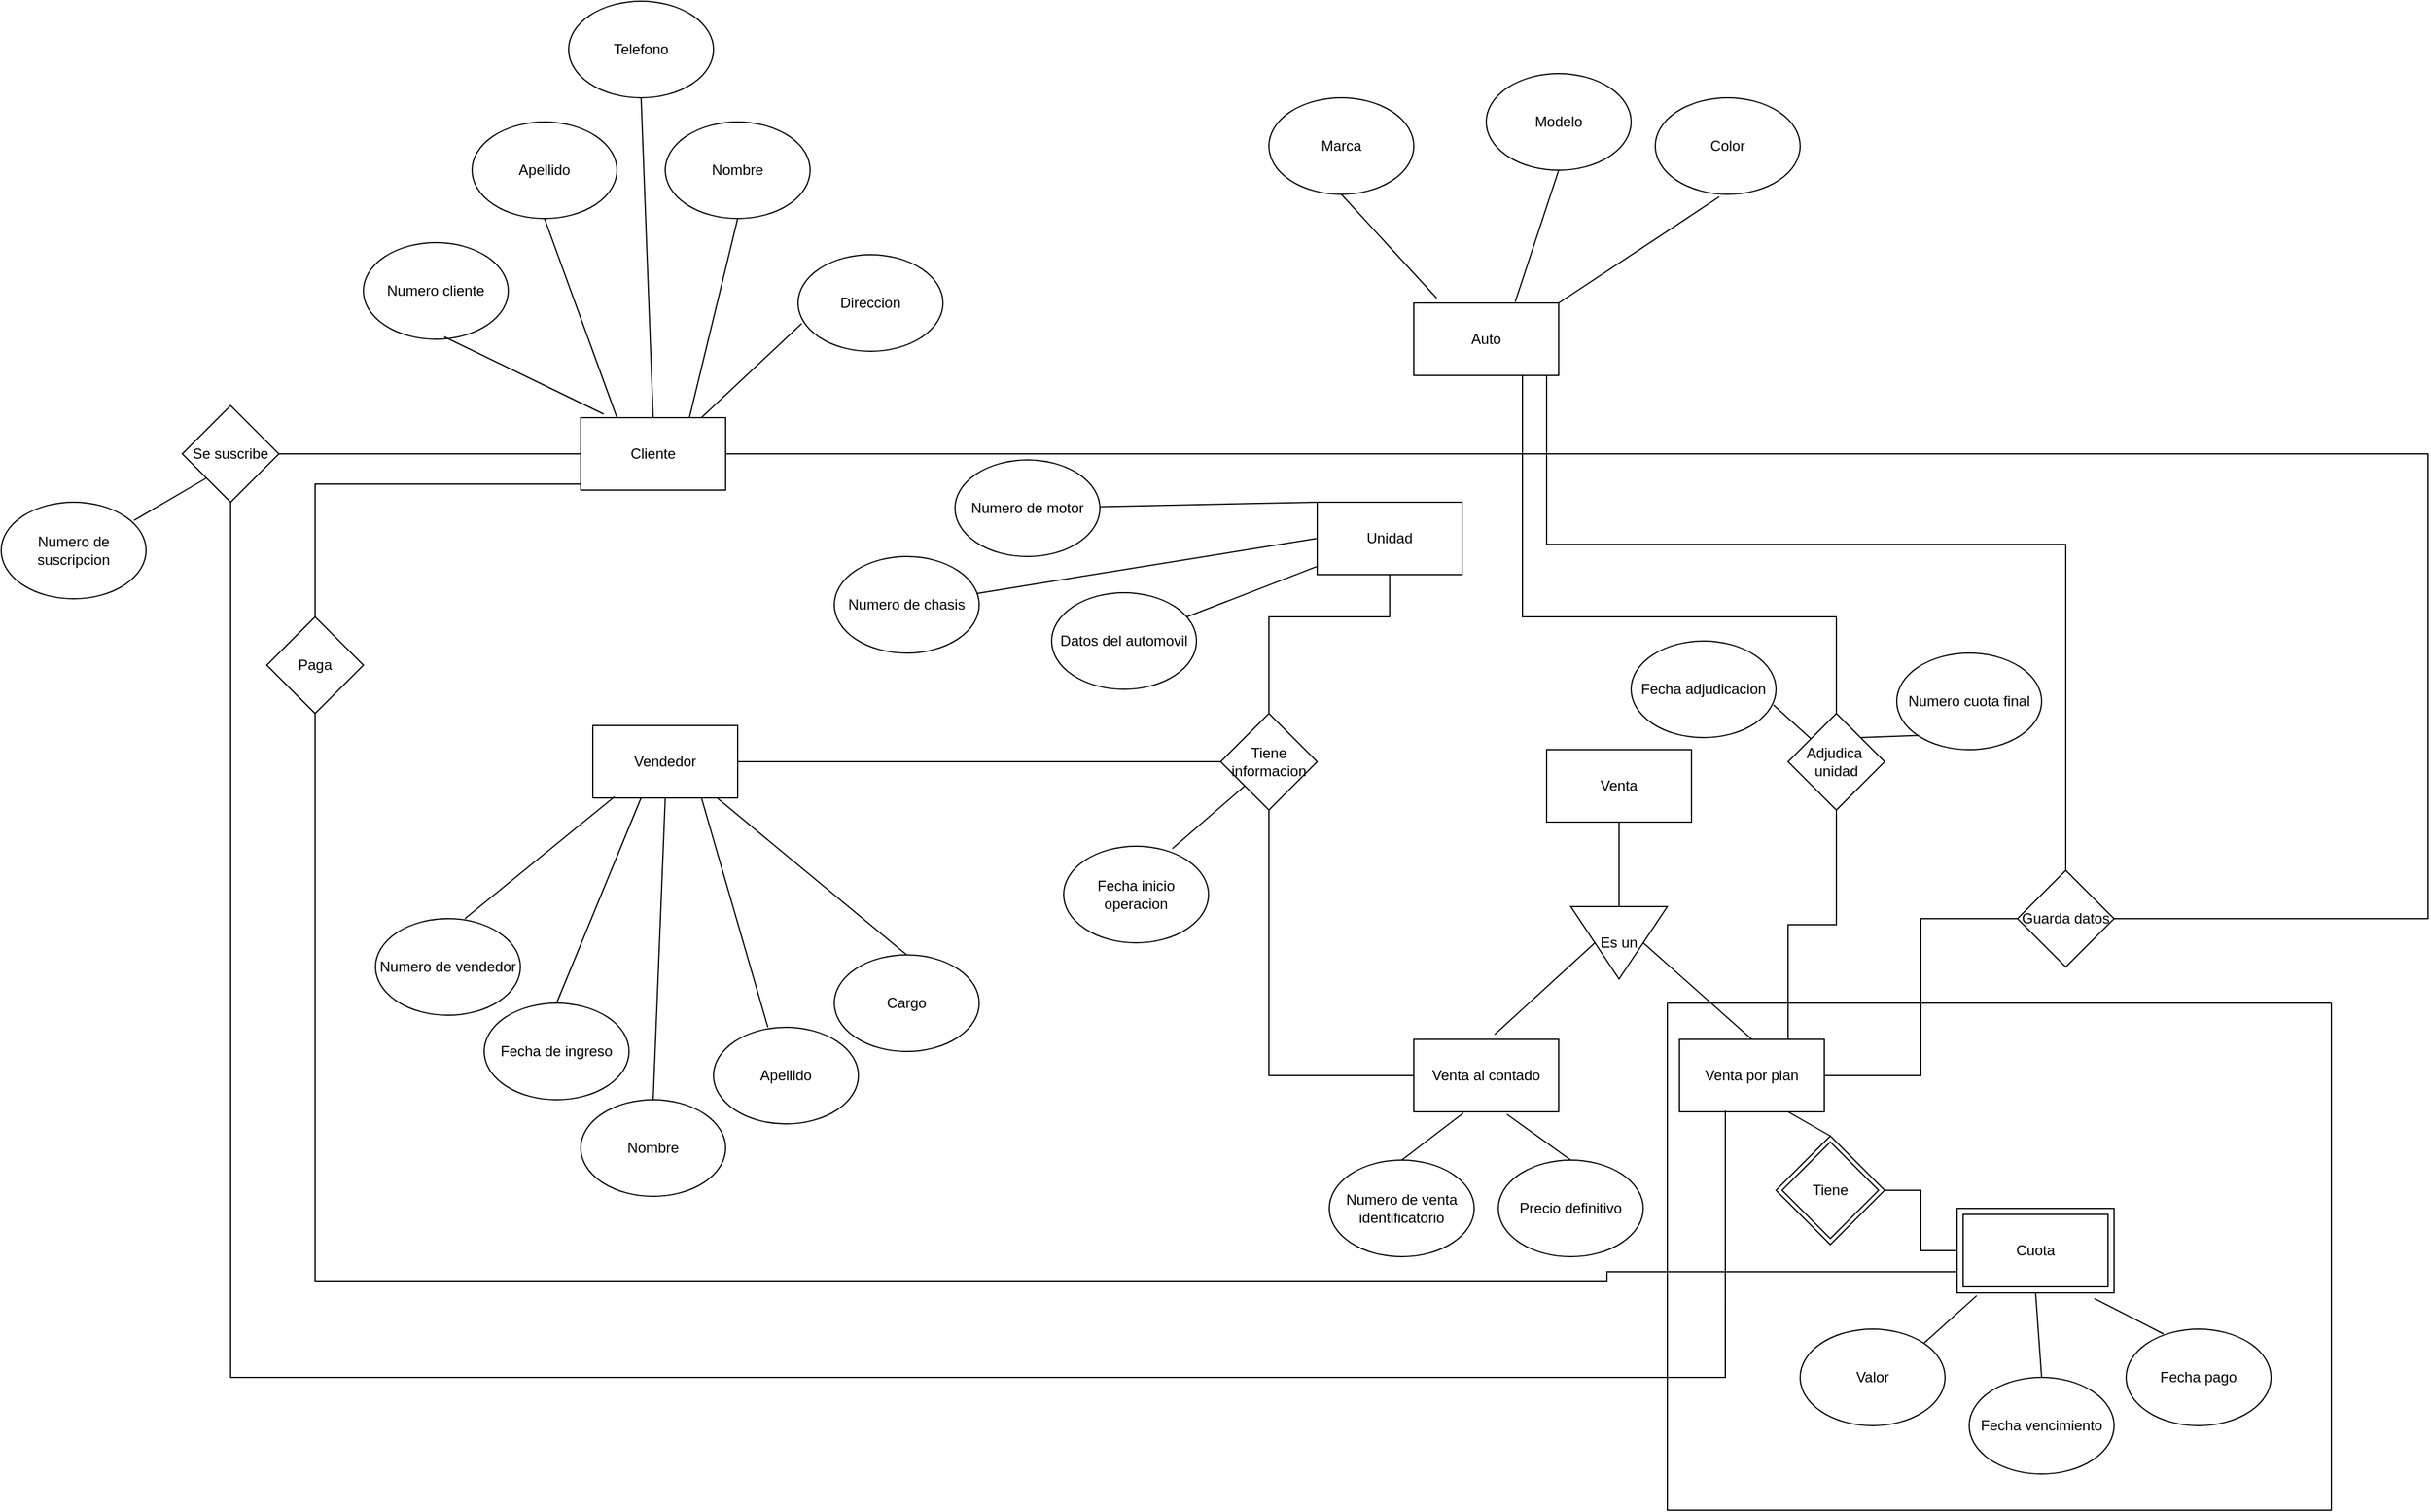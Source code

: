 <mxfile version="24.7.8">
  <diagram name="Página-1" id="h4YsIUtn6Sc1W326wzpE">
    <mxGraphModel dx="2234" dy="1244" grid="1" gridSize="10" guides="1" tooltips="1" connect="1" arrows="1" fold="1" page="0" pageScale="1" pageWidth="827" pageHeight="1169" math="0" shadow="0">
      <root>
        <mxCell id="0" />
        <mxCell id="1" parent="0" />
        <mxCell id="T_IMcI36_4ZPe9yHBbzY-87" style="edgeStyle=orthogonalEdgeStyle;rounded=0;orthogonalLoop=1;jettySize=auto;html=1;entryX=0.5;entryY=0;entryDx=0;entryDy=0;endArrow=none;endFill=0;" parent="1" source="T_IMcI36_4ZPe9yHBbzY-1" target="T_IMcI36_4ZPe9yHBbzY-86" edge="1">
          <mxGeometry relative="1" as="geometry">
            <Array as="points">
              <mxPoint x="850" y="260" />
              <mxPoint x="1110" y="260" />
            </Array>
          </mxGeometry>
        </mxCell>
        <mxCell id="T_IMcI36_4ZPe9yHBbzY-1" value="Auto" style="rounded=0;whiteSpace=wrap;html=1;" parent="1" vertex="1">
          <mxGeometry x="760" width="120" height="60" as="geometry" />
        </mxCell>
        <mxCell id="T_IMcI36_4ZPe9yHBbzY-2" value="Marca" style="ellipse;whiteSpace=wrap;html=1;" parent="1" vertex="1">
          <mxGeometry x="640" y="-170" width="120" height="80" as="geometry" />
        </mxCell>
        <mxCell id="T_IMcI36_4ZPe9yHBbzY-3" value="Modelo" style="ellipse;whiteSpace=wrap;html=1;" parent="1" vertex="1">
          <mxGeometry x="820" y="-190" width="120" height="80" as="geometry" />
        </mxCell>
        <mxCell id="T_IMcI36_4ZPe9yHBbzY-4" value="Color" style="ellipse;whiteSpace=wrap;html=1;" parent="1" vertex="1">
          <mxGeometry x="960" y="-170" width="120" height="80" as="geometry" />
        </mxCell>
        <mxCell id="T_IMcI36_4ZPe9yHBbzY-5" value="Numero de motor" style="ellipse;whiteSpace=wrap;html=1;" parent="1" vertex="1">
          <mxGeometry x="380" y="130" width="120" height="80" as="geometry" />
        </mxCell>
        <mxCell id="T_IMcI36_4ZPe9yHBbzY-6" value="Numero de chasis" style="ellipse;whiteSpace=wrap;html=1;" parent="1" vertex="1">
          <mxGeometry x="280" y="210" width="120" height="80" as="geometry" />
        </mxCell>
        <mxCell id="T_IMcI36_4ZPe9yHBbzY-7" value="Datos del automovil" style="ellipse;whiteSpace=wrap;html=1;" parent="1" vertex="1">
          <mxGeometry x="460" y="240" width="120" height="80" as="geometry" />
        </mxCell>
        <mxCell id="T_IMcI36_4ZPe9yHBbzY-52" style="edgeStyle=orthogonalEdgeStyle;rounded=0;orthogonalLoop=1;jettySize=auto;html=1;entryX=1;entryY=0.5;entryDx=0;entryDy=0;endArrow=none;endFill=0;" parent="1" source="T_IMcI36_4ZPe9yHBbzY-8" target="T_IMcI36_4ZPe9yHBbzY-51" edge="1">
          <mxGeometry relative="1" as="geometry" />
        </mxCell>
        <mxCell id="T_IMcI36_4ZPe9yHBbzY-84" style="edgeStyle=orthogonalEdgeStyle;rounded=0;orthogonalLoop=1;jettySize=auto;html=1;endArrow=none;endFill=0;exitX=0.5;exitY=0;exitDx=0;exitDy=0;" parent="1" source="T_IMcI36_4ZPe9yHBbzY-83" target="T_IMcI36_4ZPe9yHBbzY-8" edge="1">
          <mxGeometry relative="1" as="geometry">
            <Array as="points">
              <mxPoint x="-150" y="150" />
            </Array>
          </mxGeometry>
        </mxCell>
        <mxCell id="T_IMcI36_4ZPe9yHBbzY-8" value="Cliente" style="rounded=0;whiteSpace=wrap;html=1;" parent="1" vertex="1">
          <mxGeometry x="70" y="95" width="120" height="60" as="geometry" />
        </mxCell>
        <mxCell id="T_IMcI36_4ZPe9yHBbzY-9" value="Numero cliente" style="ellipse;whiteSpace=wrap;html=1;" parent="1" vertex="1">
          <mxGeometry x="-110" y="-50" width="120" height="80" as="geometry" />
        </mxCell>
        <mxCell id="T_IMcI36_4ZPe9yHBbzY-10" value="Apellido" style="ellipse;whiteSpace=wrap;html=1;" parent="1" vertex="1">
          <mxGeometry x="-20" y="-150" width="120" height="80" as="geometry" />
        </mxCell>
        <mxCell id="T_IMcI36_4ZPe9yHBbzY-11" value="Nombre" style="ellipse;whiteSpace=wrap;html=1;" parent="1" vertex="1">
          <mxGeometry x="140" y="-150" width="120" height="80" as="geometry" />
        </mxCell>
        <mxCell id="T_IMcI36_4ZPe9yHBbzY-12" value="Telefono" style="ellipse;whiteSpace=wrap;html=1;" parent="1" vertex="1">
          <mxGeometry x="60" y="-250" width="120" height="80" as="geometry" />
        </mxCell>
        <mxCell id="T_IMcI36_4ZPe9yHBbzY-13" value="Direccion" style="ellipse;whiteSpace=wrap;html=1;" parent="1" vertex="1">
          <mxGeometry x="250" y="-40" width="120" height="80" as="geometry" />
        </mxCell>
        <mxCell id="T_IMcI36_4ZPe9yHBbzY-14" value="Vendedor" style="rounded=0;whiteSpace=wrap;html=1;" parent="1" vertex="1">
          <mxGeometry x="80" y="350" width="120" height="60" as="geometry" />
        </mxCell>
        <mxCell id="T_IMcI36_4ZPe9yHBbzY-22" style="edgeStyle=orthogonalEdgeStyle;rounded=0;orthogonalLoop=1;jettySize=auto;html=1;entryX=0;entryY=0.5;entryDx=0;entryDy=0;endArrow=none;endFill=0;" parent="1" source="T_IMcI36_4ZPe9yHBbzY-20" target="T_IMcI36_4ZPe9yHBbzY-21" edge="1">
          <mxGeometry relative="1" as="geometry" />
        </mxCell>
        <mxCell id="T_IMcI36_4ZPe9yHBbzY-20" value="Venta" style="rounded=0;whiteSpace=wrap;html=1;" parent="1" vertex="1">
          <mxGeometry x="870" y="370" width="120" height="60" as="geometry" />
        </mxCell>
        <mxCell id="T_IMcI36_4ZPe9yHBbzY-21" value="Es un" style="triangle;whiteSpace=wrap;html=1;direction=south;" parent="1" vertex="1">
          <mxGeometry x="890" y="500" width="80" height="60" as="geometry" />
        </mxCell>
        <mxCell id="T_IMcI36_4ZPe9yHBbzY-39" style="edgeStyle=orthogonalEdgeStyle;rounded=0;orthogonalLoop=1;jettySize=auto;html=1;entryX=0.5;entryY=1;entryDx=0;entryDy=0;endArrow=none;endFill=0;" parent="1" source="T_IMcI36_4ZPe9yHBbzY-23" target="T_IMcI36_4ZPe9yHBbzY-27" edge="1">
          <mxGeometry relative="1" as="geometry" />
        </mxCell>
        <mxCell id="T_IMcI36_4ZPe9yHBbzY-23" value="Venta al contado" style="rounded=0;whiteSpace=wrap;html=1;" parent="1" vertex="1">
          <mxGeometry x="760" y="610" width="120" height="60" as="geometry" />
        </mxCell>
        <mxCell id="T_IMcI36_4ZPe9yHBbzY-49" style="edgeStyle=orthogonalEdgeStyle;rounded=0;orthogonalLoop=1;jettySize=auto;html=1;entryX=0;entryY=0.5;entryDx=0;entryDy=0;endArrow=none;endFill=0;" parent="1" source="T_IMcI36_4ZPe9yHBbzY-24" target="T_IMcI36_4ZPe9yHBbzY-48" edge="1">
          <mxGeometry relative="1" as="geometry" />
        </mxCell>
        <mxCell id="T_IMcI36_4ZPe9yHBbzY-24" value="Venta por plan" style="rounded=0;whiteSpace=wrap;html=1;" parent="1" vertex="1">
          <mxGeometry x="980" y="610" width="120" height="60" as="geometry" />
        </mxCell>
        <mxCell id="T_IMcI36_4ZPe9yHBbzY-25" value="" style="endArrow=none;html=1;rounded=0;entryX=0.5;entryY=1;entryDx=0;entryDy=0;exitX=0.558;exitY=-0.067;exitDx=0;exitDy=0;exitPerimeter=0;" parent="1" source="T_IMcI36_4ZPe9yHBbzY-23" target="T_IMcI36_4ZPe9yHBbzY-21" edge="1">
          <mxGeometry width="50" height="50" relative="1" as="geometry">
            <mxPoint x="760" y="540" as="sourcePoint" />
            <mxPoint x="810" y="490" as="targetPoint" />
          </mxGeometry>
        </mxCell>
        <mxCell id="T_IMcI36_4ZPe9yHBbzY-26" value="" style="endArrow=none;html=1;rounded=0;entryX=0.5;entryY=0;entryDx=0;entryDy=0;exitX=0.5;exitY=0;exitDx=0;exitDy=0;" parent="1" source="T_IMcI36_4ZPe9yHBbzY-24" target="T_IMcI36_4ZPe9yHBbzY-21" edge="1">
          <mxGeometry width="50" height="50" relative="1" as="geometry">
            <mxPoint x="857" y="616" as="sourcePoint" />
            <mxPoint x="920" y="540" as="targetPoint" />
          </mxGeometry>
        </mxCell>
        <mxCell id="T_IMcI36_4ZPe9yHBbzY-47" style="edgeStyle=orthogonalEdgeStyle;rounded=0;orthogonalLoop=1;jettySize=auto;html=1;endArrow=none;endFill=0;" parent="1" source="T_IMcI36_4ZPe9yHBbzY-27" target="oFEABXtt1nWRNOnX_rJP-11" edge="1">
          <mxGeometry relative="1" as="geometry">
            <Array as="points">
              <mxPoint x="640" y="260" />
              <mxPoint x="740" y="260" />
            </Array>
          </mxGeometry>
        </mxCell>
        <mxCell id="T_IMcI36_4ZPe9yHBbzY-82" style="edgeStyle=orthogonalEdgeStyle;rounded=0;orthogonalLoop=1;jettySize=auto;html=1;entryX=1;entryY=0.5;entryDx=0;entryDy=0;endArrow=none;endFill=0;" parent="1" source="T_IMcI36_4ZPe9yHBbzY-27" target="T_IMcI36_4ZPe9yHBbzY-14" edge="1">
          <mxGeometry relative="1" as="geometry" />
        </mxCell>
        <mxCell id="T_IMcI36_4ZPe9yHBbzY-27" value="Tiene informacion" style="rhombus;whiteSpace=wrap;html=1;" parent="1" vertex="1">
          <mxGeometry x="600" y="340" width="80" height="80" as="geometry" />
        </mxCell>
        <mxCell id="T_IMcI36_4ZPe9yHBbzY-28" value="" style="endArrow=none;html=1;rounded=0;entryX=0.15;entryY=0.983;entryDx=0;entryDy=0;entryPerimeter=0;exitX=0.617;exitY=0;exitDx=0;exitDy=0;exitPerimeter=0;" parent="1" target="T_IMcI36_4ZPe9yHBbzY-14" edge="1">
          <mxGeometry width="50" height="50" relative="1" as="geometry">
            <mxPoint x="-25.96" y="510" as="sourcePoint" />
            <mxPoint x="-20" y="460" as="targetPoint" />
          </mxGeometry>
        </mxCell>
        <mxCell id="T_IMcI36_4ZPe9yHBbzY-29" value="" style="endArrow=none;html=1;rounded=0;entryX=0.333;entryY=1;entryDx=0;entryDy=0;entryPerimeter=0;exitX=0.5;exitY=0;exitDx=0;exitDy=0;" parent="1" target="T_IMcI36_4ZPe9yHBbzY-14" edge="1">
          <mxGeometry width="50" height="50" relative="1" as="geometry">
            <mxPoint x="50" y="580" as="sourcePoint" />
            <mxPoint x="98" y="429" as="targetPoint" />
          </mxGeometry>
        </mxCell>
        <mxCell id="T_IMcI36_4ZPe9yHBbzY-30" value="" style="endArrow=none;html=1;rounded=0;entryX=0.5;entryY=1;entryDx=0;entryDy=0;exitX=0.5;exitY=0;exitDx=0;exitDy=0;" parent="1" target="T_IMcI36_4ZPe9yHBbzY-14" edge="1">
          <mxGeometry width="50" height="50" relative="1" as="geometry">
            <mxPoint x="130" y="660" as="sourcePoint" />
            <mxPoint x="108" y="439" as="targetPoint" />
          </mxGeometry>
        </mxCell>
        <mxCell id="T_IMcI36_4ZPe9yHBbzY-31" value="" style="endArrow=none;html=1;rounded=0;entryX=0.75;entryY=1;entryDx=0;entryDy=0;exitX=0.375;exitY=0;exitDx=0;exitDy=0;exitPerimeter=0;" parent="1" target="T_IMcI36_4ZPe9yHBbzY-14" edge="1">
          <mxGeometry width="50" height="50" relative="1" as="geometry">
            <mxPoint x="225" y="600" as="sourcePoint" />
            <mxPoint x="118" y="449" as="targetPoint" />
          </mxGeometry>
        </mxCell>
        <mxCell id="T_IMcI36_4ZPe9yHBbzY-32" value="" style="endArrow=none;html=1;rounded=0;entryX=0.858;entryY=1;entryDx=0;entryDy=0;exitX=0.5;exitY=0;exitDx=0;exitDy=0;entryPerimeter=0;" parent="1" target="T_IMcI36_4ZPe9yHBbzY-14" edge="1">
          <mxGeometry width="50" height="50" relative="1" as="geometry">
            <mxPoint x="340" y="540" as="sourcePoint" />
            <mxPoint x="128" y="459" as="targetPoint" />
          </mxGeometry>
        </mxCell>
        <mxCell id="T_IMcI36_4ZPe9yHBbzY-33" value="" style="endArrow=none;html=1;rounded=0;entryX=0.025;entryY=0.713;entryDx=0;entryDy=0;entryPerimeter=0;exitX=0.833;exitY=0;exitDx=0;exitDy=0;exitPerimeter=0;" parent="1" source="T_IMcI36_4ZPe9yHBbzY-8" target="T_IMcI36_4ZPe9yHBbzY-13" edge="1">
          <mxGeometry width="50" height="50" relative="1" as="geometry">
            <mxPoint x="70" y="55" as="sourcePoint" />
            <mxPoint x="120" y="5" as="targetPoint" />
          </mxGeometry>
        </mxCell>
        <mxCell id="T_IMcI36_4ZPe9yHBbzY-34" value="" style="endArrow=none;html=1;rounded=0;entryX=0.558;entryY=0.975;entryDx=0;entryDy=0;entryPerimeter=0;exitX=0.158;exitY=-0.05;exitDx=0;exitDy=0;exitPerimeter=0;" parent="1" source="T_IMcI36_4ZPe9yHBbzY-8" target="T_IMcI36_4ZPe9yHBbzY-9" edge="1">
          <mxGeometry width="50" height="50" relative="1" as="geometry">
            <mxPoint x="180" y="105" as="sourcePoint" />
            <mxPoint x="263" y="27" as="targetPoint" />
          </mxGeometry>
        </mxCell>
        <mxCell id="T_IMcI36_4ZPe9yHBbzY-35" value="" style="endArrow=none;html=1;rounded=0;entryX=0.5;entryY=1;entryDx=0;entryDy=0;exitX=0.75;exitY=0;exitDx=0;exitDy=0;" parent="1" source="T_IMcI36_4ZPe9yHBbzY-8" target="T_IMcI36_4ZPe9yHBbzY-11" edge="1">
          <mxGeometry width="50" height="50" relative="1" as="geometry">
            <mxPoint x="190" y="115" as="sourcePoint" />
            <mxPoint x="273" y="37" as="targetPoint" />
          </mxGeometry>
        </mxCell>
        <mxCell id="T_IMcI36_4ZPe9yHBbzY-36" value="" style="endArrow=none;html=1;rounded=0;entryX=0.5;entryY=1;entryDx=0;entryDy=0;exitX=0.25;exitY=0;exitDx=0;exitDy=0;" parent="1" source="T_IMcI36_4ZPe9yHBbzY-8" target="T_IMcI36_4ZPe9yHBbzY-10" edge="1">
          <mxGeometry width="50" height="50" relative="1" as="geometry">
            <mxPoint x="200" y="125" as="sourcePoint" />
            <mxPoint x="283" y="47" as="targetPoint" />
          </mxGeometry>
        </mxCell>
        <mxCell id="T_IMcI36_4ZPe9yHBbzY-37" value="" style="endArrow=none;html=1;rounded=0;entryX=0.5;entryY=1;entryDx=0;entryDy=0;exitX=0.5;exitY=0;exitDx=0;exitDy=0;" parent="1" source="T_IMcI36_4ZPe9yHBbzY-8" target="T_IMcI36_4ZPe9yHBbzY-12" edge="1">
          <mxGeometry width="50" height="50" relative="1" as="geometry">
            <mxPoint x="210" y="135" as="sourcePoint" />
            <mxPoint x="293" y="57" as="targetPoint" />
          </mxGeometry>
        </mxCell>
        <mxCell id="T_IMcI36_4ZPe9yHBbzY-41" value="Numero de venta identificatorio" style="ellipse;whiteSpace=wrap;html=1;" parent="1" vertex="1">
          <mxGeometry x="690" y="710" width="120" height="80" as="geometry" />
        </mxCell>
        <mxCell id="T_IMcI36_4ZPe9yHBbzY-42" value="Fecha inicio operacion" style="ellipse;whiteSpace=wrap;html=1;" parent="1" vertex="1">
          <mxGeometry x="470" y="450" width="120" height="80" as="geometry" />
        </mxCell>
        <mxCell id="T_IMcI36_4ZPe9yHBbzY-43" value="Precio definitivo" style="ellipse;whiteSpace=wrap;html=1;" parent="1" vertex="1">
          <mxGeometry x="830" y="710" width="120" height="80" as="geometry" />
        </mxCell>
        <mxCell id="T_IMcI36_4ZPe9yHBbzY-44" value="" style="endArrow=none;html=1;rounded=0;entryX=0;entryY=1;entryDx=0;entryDy=0;exitX=0.75;exitY=0.025;exitDx=0;exitDy=0;exitPerimeter=0;" parent="1" source="T_IMcI36_4ZPe9yHBbzY-42" target="T_IMcI36_4ZPe9yHBbzY-27" edge="1">
          <mxGeometry width="50" height="50" relative="1" as="geometry">
            <mxPoint x="560" y="460" as="sourcePoint" />
            <mxPoint x="610" y="410" as="targetPoint" />
          </mxGeometry>
        </mxCell>
        <mxCell id="T_IMcI36_4ZPe9yHBbzY-45" value="" style="endArrow=none;html=1;rounded=0;entryX=0.342;entryY=1.017;entryDx=0;entryDy=0;entryPerimeter=0;exitX=0.5;exitY=0;exitDx=0;exitDy=0;" parent="1" source="T_IMcI36_4ZPe9yHBbzY-41" target="T_IMcI36_4ZPe9yHBbzY-23" edge="1">
          <mxGeometry width="50" height="50" relative="1" as="geometry">
            <mxPoint x="700" y="740" as="sourcePoint" />
            <mxPoint x="750" y="690" as="targetPoint" />
          </mxGeometry>
        </mxCell>
        <mxCell id="T_IMcI36_4ZPe9yHBbzY-46" value="" style="endArrow=none;html=1;rounded=0;entryX=0.642;entryY=1.033;entryDx=0;entryDy=0;entryPerimeter=0;exitX=0.5;exitY=0;exitDx=0;exitDy=0;" parent="1" source="T_IMcI36_4ZPe9yHBbzY-43" target="T_IMcI36_4ZPe9yHBbzY-23" edge="1">
          <mxGeometry width="50" height="50" relative="1" as="geometry">
            <mxPoint x="710" y="750" as="sourcePoint" />
            <mxPoint x="760" y="700" as="targetPoint" />
          </mxGeometry>
        </mxCell>
        <mxCell id="T_IMcI36_4ZPe9yHBbzY-50" style="edgeStyle=orthogonalEdgeStyle;rounded=0;orthogonalLoop=1;jettySize=auto;html=1;entryX=0.85;entryY=1;entryDx=0;entryDy=0;endArrow=none;endFill=0;exitX=0.5;exitY=0;exitDx=0;exitDy=0;entryPerimeter=0;" parent="1" source="T_IMcI36_4ZPe9yHBbzY-48" target="T_IMcI36_4ZPe9yHBbzY-1" edge="1">
          <mxGeometry relative="1" as="geometry">
            <Array as="points">
              <mxPoint x="1300" y="200" />
              <mxPoint x="870" y="200" />
              <mxPoint x="870" y="60" />
            </Array>
          </mxGeometry>
        </mxCell>
        <mxCell id="T_IMcI36_4ZPe9yHBbzY-63" style="edgeStyle=orthogonalEdgeStyle;rounded=0;orthogonalLoop=1;jettySize=auto;html=1;entryX=1;entryY=0.5;entryDx=0;entryDy=0;endArrow=none;endFill=0;" parent="1" source="T_IMcI36_4ZPe9yHBbzY-48" target="T_IMcI36_4ZPe9yHBbzY-8" edge="1">
          <mxGeometry relative="1" as="geometry">
            <Array as="points">
              <mxPoint x="1600" y="510" />
              <mxPoint x="1600" y="125" />
            </Array>
          </mxGeometry>
        </mxCell>
        <mxCell id="T_IMcI36_4ZPe9yHBbzY-48" value="Guarda datos" style="rhombus;whiteSpace=wrap;html=1;" parent="1" vertex="1">
          <mxGeometry x="1260" y="470" width="80" height="80" as="geometry" />
        </mxCell>
        <mxCell id="T_IMcI36_4ZPe9yHBbzY-62" style="edgeStyle=orthogonalEdgeStyle;rounded=0;orthogonalLoop=1;jettySize=auto;html=1;entryX=0.317;entryY=0.983;entryDx=0;entryDy=0;endArrow=none;endFill=0;entryPerimeter=0;" parent="1" source="T_IMcI36_4ZPe9yHBbzY-51" target="T_IMcI36_4ZPe9yHBbzY-24" edge="1">
          <mxGeometry relative="1" as="geometry">
            <mxPoint x="-220" y="1130" as="targetPoint" />
            <Array as="points">
              <mxPoint x="-220" y="890" />
              <mxPoint x="1018" y="890" />
            </Array>
          </mxGeometry>
        </mxCell>
        <mxCell id="T_IMcI36_4ZPe9yHBbzY-51" value="Se suscribe" style="rhombus;whiteSpace=wrap;html=1;" parent="1" vertex="1">
          <mxGeometry x="-260" y="85" width="80" height="80" as="geometry" />
        </mxCell>
        <mxCell id="T_IMcI36_4ZPe9yHBbzY-56" value="Numero de suscripcion" style="ellipse;whiteSpace=wrap;html=1;" parent="1" vertex="1">
          <mxGeometry x="-410" y="165" width="120" height="80" as="geometry" />
        </mxCell>
        <mxCell id="T_IMcI36_4ZPe9yHBbzY-61" value="" style="endArrow=none;html=1;rounded=0;entryX=0;entryY=1;entryDx=0;entryDy=0;exitX=0.917;exitY=0.188;exitDx=0;exitDy=0;exitPerimeter=0;" parent="1" source="T_IMcI36_4ZPe9yHBbzY-56" target="T_IMcI36_4ZPe9yHBbzY-51" edge="1">
          <mxGeometry width="50" height="50" relative="1" as="geometry">
            <mxPoint x="-280" y="260" as="sourcePoint" />
            <mxPoint x="-230" y="210" as="targetPoint" />
          </mxGeometry>
        </mxCell>
        <mxCell id="T_IMcI36_4ZPe9yHBbzY-69" value="" style="endArrow=none;html=1;rounded=0;entryX=0.5;entryY=0;entryDx=0;entryDy=0;exitX=0.75;exitY=1;exitDx=0;exitDy=0;" parent="1" source="T_IMcI36_4ZPe9yHBbzY-24" target="T_IMcI36_4ZPe9yHBbzY-64" edge="1">
          <mxGeometry width="50" height="50" relative="1" as="geometry">
            <mxPoint x="1060" y="740" as="sourcePoint" />
            <mxPoint x="1110" y="690" as="targetPoint" />
          </mxGeometry>
        </mxCell>
        <mxCell id="T_IMcI36_4ZPe9yHBbzY-75" value="" style="swimlane;startSize=0;movable=1;resizable=1;rotatable=1;deletable=1;editable=1;locked=0;connectable=1;" parent="1" vertex="1">
          <mxGeometry x="970" y="580" width="550" height="420" as="geometry" />
        </mxCell>
        <mxCell id="T_IMcI36_4ZPe9yHBbzY-64" value="Tiene" style="rhombus;whiteSpace=wrap;html=1;" parent="T_IMcI36_4ZPe9yHBbzY-75" vertex="1">
          <mxGeometry x="90" y="110" width="90" height="90" as="geometry" />
        </mxCell>
        <mxCell id="T_IMcI36_4ZPe9yHBbzY-70" style="edgeStyle=orthogonalEdgeStyle;rounded=0;orthogonalLoop=1;jettySize=auto;html=1;entryX=0;entryY=0.5;entryDx=0;entryDy=0;endArrow=none;endFill=0;exitX=1;exitY=0.5;exitDx=0;exitDy=0;" parent="T_IMcI36_4ZPe9yHBbzY-75" source="T_IMcI36_4ZPe9yHBbzY-64" target="T_IMcI36_4ZPe9yHBbzY-65" edge="1">
          <mxGeometry relative="1" as="geometry">
            <mxPoint x="170" y="180" as="sourcePoint" />
          </mxGeometry>
        </mxCell>
        <mxCell id="T_IMcI36_4ZPe9yHBbzY-65" value="Cuota" style="rounded=0;whiteSpace=wrap;html=1;" parent="T_IMcI36_4ZPe9yHBbzY-75" vertex="1">
          <mxGeometry x="240" y="170" width="130" height="70" as="geometry" />
        </mxCell>
        <mxCell id="T_IMcI36_4ZPe9yHBbzY-66" value="Valor" style="ellipse;whiteSpace=wrap;html=1;" parent="T_IMcI36_4ZPe9yHBbzY-75" vertex="1">
          <mxGeometry x="110" y="270" width="120" height="80" as="geometry" />
        </mxCell>
        <mxCell id="T_IMcI36_4ZPe9yHBbzY-67" value="Fecha vencimiento" style="ellipse;whiteSpace=wrap;html=1;" parent="T_IMcI36_4ZPe9yHBbzY-75" vertex="1">
          <mxGeometry x="250" y="310" width="120" height="80" as="geometry" />
        </mxCell>
        <mxCell id="T_IMcI36_4ZPe9yHBbzY-68" value="Fecha pago" style="ellipse;whiteSpace=wrap;html=1;" parent="T_IMcI36_4ZPe9yHBbzY-75" vertex="1">
          <mxGeometry x="380" y="270" width="120" height="80" as="geometry" />
        </mxCell>
        <mxCell id="T_IMcI36_4ZPe9yHBbzY-71" value="" style="endArrow=none;html=1;rounded=0;entryX=0.125;entryY=1.033;entryDx=0;entryDy=0;entryPerimeter=0;exitX=1;exitY=0;exitDx=0;exitDy=0;" parent="T_IMcI36_4ZPe9yHBbzY-75" source="T_IMcI36_4ZPe9yHBbzY-66" target="T_IMcI36_4ZPe9yHBbzY-65" edge="1">
          <mxGeometry width="50" height="50" relative="1" as="geometry">
            <mxPoint x="100" y="410" as="sourcePoint" />
            <mxPoint x="150" y="360" as="targetPoint" />
          </mxGeometry>
        </mxCell>
        <mxCell id="T_IMcI36_4ZPe9yHBbzY-72" value="" style="endArrow=none;html=1;rounded=0;entryX=0.258;entryY=0.05;entryDx=0;entryDy=0;exitX=0.875;exitY=1.067;exitDx=0;exitDy=0;exitPerimeter=0;entryPerimeter=0;" parent="T_IMcI36_4ZPe9yHBbzY-75" source="T_IMcI36_4ZPe9yHBbzY-65" target="T_IMcI36_4ZPe9yHBbzY-68" edge="1">
          <mxGeometry width="50" height="50" relative="1" as="geometry">
            <mxPoint x="222" y="292" as="sourcePoint" />
            <mxPoint x="275" y="252" as="targetPoint" />
          </mxGeometry>
        </mxCell>
        <mxCell id="T_IMcI36_4ZPe9yHBbzY-73" value="" style="endArrow=none;html=1;rounded=0;entryX=0.5;entryY=1;entryDx=0;entryDy=0;exitX=0.5;exitY=0;exitDx=0;exitDy=0;" parent="T_IMcI36_4ZPe9yHBbzY-75" source="T_IMcI36_4ZPe9yHBbzY-67" target="T_IMcI36_4ZPe9yHBbzY-65" edge="1">
          <mxGeometry width="50" height="50" relative="1" as="geometry">
            <mxPoint x="222" y="292" as="sourcePoint" />
            <mxPoint x="275" y="252" as="targetPoint" />
          </mxGeometry>
        </mxCell>
        <mxCell id="oFEABXtt1nWRNOnX_rJP-4" value="Tiene" style="rhombus;whiteSpace=wrap;html=1;" parent="T_IMcI36_4ZPe9yHBbzY-75" vertex="1">
          <mxGeometry x="95" y="115" width="80" height="80" as="geometry" />
        </mxCell>
        <mxCell id="oFEABXtt1nWRNOnX_rJP-5" value="Cuota" style="rounded=0;whiteSpace=wrap;html=1;" parent="T_IMcI36_4ZPe9yHBbzY-75" vertex="1">
          <mxGeometry x="245" y="175" width="120" height="60" as="geometry" />
        </mxCell>
        <mxCell id="T_IMcI36_4ZPe9yHBbzY-77" value="Cargo" style="ellipse;whiteSpace=wrap;html=1;" parent="1" vertex="1">
          <mxGeometry x="280" y="540" width="120" height="80" as="geometry" />
        </mxCell>
        <mxCell id="T_IMcI36_4ZPe9yHBbzY-78" value="Nombre" style="ellipse;whiteSpace=wrap;html=1;" parent="1" vertex="1">
          <mxGeometry x="70" y="660" width="120" height="80" as="geometry" />
        </mxCell>
        <mxCell id="T_IMcI36_4ZPe9yHBbzY-79" value="Apellido" style="ellipse;whiteSpace=wrap;html=1;" parent="1" vertex="1">
          <mxGeometry x="180" y="600" width="120" height="80" as="geometry" />
        </mxCell>
        <mxCell id="T_IMcI36_4ZPe9yHBbzY-80" value="Numero de vendedor" style="ellipse;whiteSpace=wrap;html=1;" parent="1" vertex="1">
          <mxGeometry x="-100" y="510" width="120" height="80" as="geometry" />
        </mxCell>
        <mxCell id="T_IMcI36_4ZPe9yHBbzY-81" value="Fecha de ingreso" style="ellipse;whiteSpace=wrap;html=1;" parent="1" vertex="1">
          <mxGeometry x="-10" y="580" width="120" height="80" as="geometry" />
        </mxCell>
        <mxCell id="T_IMcI36_4ZPe9yHBbzY-85" style="edgeStyle=orthogonalEdgeStyle;rounded=0;orthogonalLoop=1;jettySize=auto;html=1;endArrow=none;endFill=0;entryX=0;entryY=0.75;entryDx=0;entryDy=0;" parent="1" source="T_IMcI36_4ZPe9yHBbzY-83" target="T_IMcI36_4ZPe9yHBbzY-65" edge="1">
          <mxGeometry relative="1" as="geometry">
            <mxPoint x="920" y="880" as="targetPoint" />
            <Array as="points">
              <mxPoint x="-150" y="810" />
              <mxPoint x="920" y="810" />
              <mxPoint x="920" y="803" />
            </Array>
          </mxGeometry>
        </mxCell>
        <mxCell id="T_IMcI36_4ZPe9yHBbzY-83" value="Paga" style="rhombus;whiteSpace=wrap;html=1;" parent="1" vertex="1">
          <mxGeometry x="-190" y="260" width="80" height="80" as="geometry" />
        </mxCell>
        <mxCell id="T_IMcI36_4ZPe9yHBbzY-88" style="edgeStyle=orthogonalEdgeStyle;rounded=0;orthogonalLoop=1;jettySize=auto;html=1;endArrow=none;endFill=0;" parent="1" source="T_IMcI36_4ZPe9yHBbzY-86" target="T_IMcI36_4ZPe9yHBbzY-24" edge="1">
          <mxGeometry relative="1" as="geometry">
            <Array as="points">
              <mxPoint x="1110" y="515" />
              <mxPoint x="1070" y="515" />
            </Array>
          </mxGeometry>
        </mxCell>
        <mxCell id="T_IMcI36_4ZPe9yHBbzY-86" value="Adjudica&amp;nbsp;&lt;div&gt;unidad&lt;/div&gt;" style="rhombus;whiteSpace=wrap;html=1;" parent="1" vertex="1">
          <mxGeometry x="1070" y="340" width="80" height="80" as="geometry" />
        </mxCell>
        <mxCell id="T_IMcI36_4ZPe9yHBbzY-90" value="" style="endArrow=none;html=1;rounded=0;entryX=0.5;entryY=1;entryDx=0;entryDy=0;exitX=0.158;exitY=-0.067;exitDx=0;exitDy=0;exitPerimeter=0;" parent="1" source="T_IMcI36_4ZPe9yHBbzY-1" target="T_IMcI36_4ZPe9yHBbzY-2" edge="1">
          <mxGeometry width="50" height="50" relative="1" as="geometry">
            <mxPoint x="790" y="170" as="sourcePoint" />
            <mxPoint x="660" y="50" as="targetPoint" />
          </mxGeometry>
        </mxCell>
        <mxCell id="T_IMcI36_4ZPe9yHBbzY-92" value="" style="endArrow=none;html=1;rounded=0;entryX=0.5;entryY=1;entryDx=0;entryDy=0;exitX=0.7;exitY=-0.017;exitDx=0;exitDy=0;exitPerimeter=0;" parent="1" source="T_IMcI36_4ZPe9yHBbzY-1" target="T_IMcI36_4ZPe9yHBbzY-3" edge="1">
          <mxGeometry width="50" height="50" relative="1" as="geometry">
            <mxPoint x="830" y="170" as="sourcePoint" />
            <mxPoint x="680" y="70" as="targetPoint" />
          </mxGeometry>
        </mxCell>
        <mxCell id="T_IMcI36_4ZPe9yHBbzY-93" value="" style="endArrow=none;html=1;rounded=0;entryX=0.442;entryY=1.025;entryDx=0;entryDy=0;exitX=1;exitY=0;exitDx=0;exitDy=0;entryPerimeter=0;" parent="1" source="T_IMcI36_4ZPe9yHBbzY-1" target="T_IMcI36_4ZPe9yHBbzY-4" edge="1">
          <mxGeometry width="50" height="50" relative="1" as="geometry">
            <mxPoint x="812" y="213" as="sourcePoint" />
            <mxPoint x="690" y="80" as="targetPoint" />
          </mxGeometry>
        </mxCell>
        <mxCell id="oFEABXtt1nWRNOnX_rJP-7" value="Numero cuota final" style="ellipse;whiteSpace=wrap;html=1;" parent="1" vertex="1">
          <mxGeometry x="1160" y="290" width="120" height="80" as="geometry" />
        </mxCell>
        <mxCell id="oFEABXtt1nWRNOnX_rJP-8" value="" style="endArrow=none;html=1;rounded=0;entryX=0;entryY=1;entryDx=0;entryDy=0;exitX=1;exitY=0;exitDx=0;exitDy=0;" parent="1" source="T_IMcI36_4ZPe9yHBbzY-86" target="oFEABXtt1nWRNOnX_rJP-7" edge="1">
          <mxGeometry width="50" height="50" relative="1" as="geometry">
            <mxPoint x="1130" y="350" as="sourcePoint" />
            <mxPoint x="1180" y="300" as="targetPoint" />
          </mxGeometry>
        </mxCell>
        <mxCell id="oFEABXtt1nWRNOnX_rJP-9" value="Fecha adjudicacion" style="ellipse;whiteSpace=wrap;html=1;" parent="1" vertex="1">
          <mxGeometry x="940" y="280" width="120" height="80" as="geometry" />
        </mxCell>
        <mxCell id="oFEABXtt1nWRNOnX_rJP-10" value="" style="endArrow=none;html=1;rounded=0;exitX=0.983;exitY=0.663;exitDx=0;exitDy=0;exitPerimeter=0;" parent="1" source="oFEABXtt1nWRNOnX_rJP-9" target="T_IMcI36_4ZPe9yHBbzY-86" edge="1">
          <mxGeometry width="50" height="50" relative="1" as="geometry">
            <mxPoint x="1060" y="360" as="sourcePoint" />
            <mxPoint x="1110" y="310" as="targetPoint" />
          </mxGeometry>
        </mxCell>
        <mxCell id="oFEABXtt1nWRNOnX_rJP-11" value="Unidad" style="rounded=0;whiteSpace=wrap;html=1;" parent="1" vertex="1">
          <mxGeometry x="680" y="165" width="120" height="60" as="geometry" />
        </mxCell>
        <mxCell id="izrHRGtUdaoRH20BLhFW-1" value="" style="endArrow=none;html=1;rounded=0;" edge="1" parent="1" source="T_IMcI36_4ZPe9yHBbzY-7" target="oFEABXtt1nWRNOnX_rJP-11">
          <mxGeometry width="50" height="50" relative="1" as="geometry">
            <mxPoint x="590" y="210" as="sourcePoint" />
            <mxPoint x="640" y="160" as="targetPoint" />
          </mxGeometry>
        </mxCell>
        <mxCell id="izrHRGtUdaoRH20BLhFW-2" value="" style="endArrow=none;html=1;rounded=0;entryX=0;entryY=0.5;entryDx=0;entryDy=0;" edge="1" parent="1" source="T_IMcI36_4ZPe9yHBbzY-6" target="oFEABXtt1nWRNOnX_rJP-11">
          <mxGeometry width="50" height="50" relative="1" as="geometry">
            <mxPoint x="540" y="221" as="sourcePoint" />
            <mxPoint x="690" y="209" as="targetPoint" />
          </mxGeometry>
        </mxCell>
        <mxCell id="izrHRGtUdaoRH20BLhFW-3" value="" style="endArrow=none;html=1;rounded=0;entryX=0;entryY=0;entryDx=0;entryDy=0;" edge="1" parent="1" source="T_IMcI36_4ZPe9yHBbzY-5" target="oFEABXtt1nWRNOnX_rJP-11">
          <mxGeometry width="50" height="50" relative="1" as="geometry">
            <mxPoint x="550" y="231" as="sourcePoint" />
            <mxPoint x="700" y="219" as="targetPoint" />
          </mxGeometry>
        </mxCell>
      </root>
    </mxGraphModel>
  </diagram>
</mxfile>
